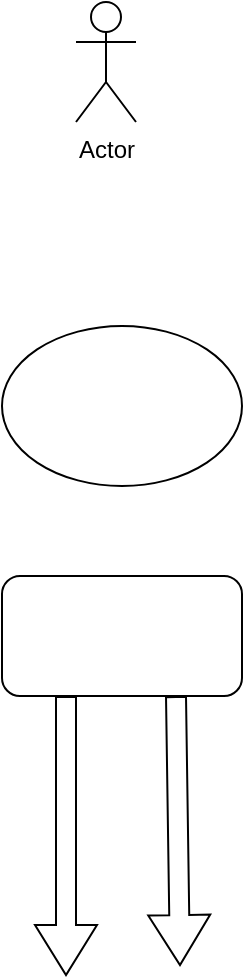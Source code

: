 <mxfile version="25.0.1">
  <diagram name="Страница — 1" id="8qT-OiWKI0RJiCUQVvvF">
    <mxGraphModel dx="563" dy="1224" grid="0" gridSize="10" guides="1" tooltips="1" connect="1" arrows="1" fold="1" page="0" pageScale="1" pageWidth="827" pageHeight="1169" math="0" shadow="0">
      <root>
        <mxCell id="0" />
        <mxCell id="1" parent="0" />
        <mxCell id="hqLGWQhR8OnH7zctz-Xf-1" value="" style="ellipse;whiteSpace=wrap;html=1;" vertex="1" parent="1">
          <mxGeometry x="140" y="160" width="120" height="80" as="geometry" />
        </mxCell>
        <mxCell id="hqLGWQhR8OnH7zctz-Xf-2" value="" style="rounded=1;whiteSpace=wrap;html=1;" vertex="1" parent="1">
          <mxGeometry x="140" y="285" width="120" height="60" as="geometry" />
        </mxCell>
        <mxCell id="hqLGWQhR8OnH7zctz-Xf-3" value="" style="shape=flexArrow;endArrow=classic;html=1;rounded=0;fontSize=12;startSize=8;endSize=8;curved=1;" edge="1" parent="1">
          <mxGeometry width="50" height="50" relative="1" as="geometry">
            <mxPoint x="172" y="345" as="sourcePoint" />
            <mxPoint x="172" y="485" as="targetPoint" />
          </mxGeometry>
        </mxCell>
        <mxCell id="hqLGWQhR8OnH7zctz-Xf-4" value="" style="shape=flexArrow;endArrow=classic;html=1;rounded=0;fontSize=12;startSize=8;endSize=8;curved=1;exitX=0.7;exitY=1.083;exitDx=0;exitDy=0;exitPerimeter=0;" edge="1" parent="1">
          <mxGeometry width="50" height="50" relative="1" as="geometry">
            <mxPoint x="227" y="345" as="sourcePoint" />
            <mxPoint x="229" y="480.02" as="targetPoint" />
          </mxGeometry>
        </mxCell>
        <mxCell id="hqLGWQhR8OnH7zctz-Xf-5" value="Actor" style="shape=umlActor;verticalLabelPosition=bottom;verticalAlign=top;html=1;outlineConnect=0;" vertex="1" parent="1">
          <mxGeometry x="177" y="-2" width="30" height="60" as="geometry" />
        </mxCell>
      </root>
    </mxGraphModel>
  </diagram>
</mxfile>
